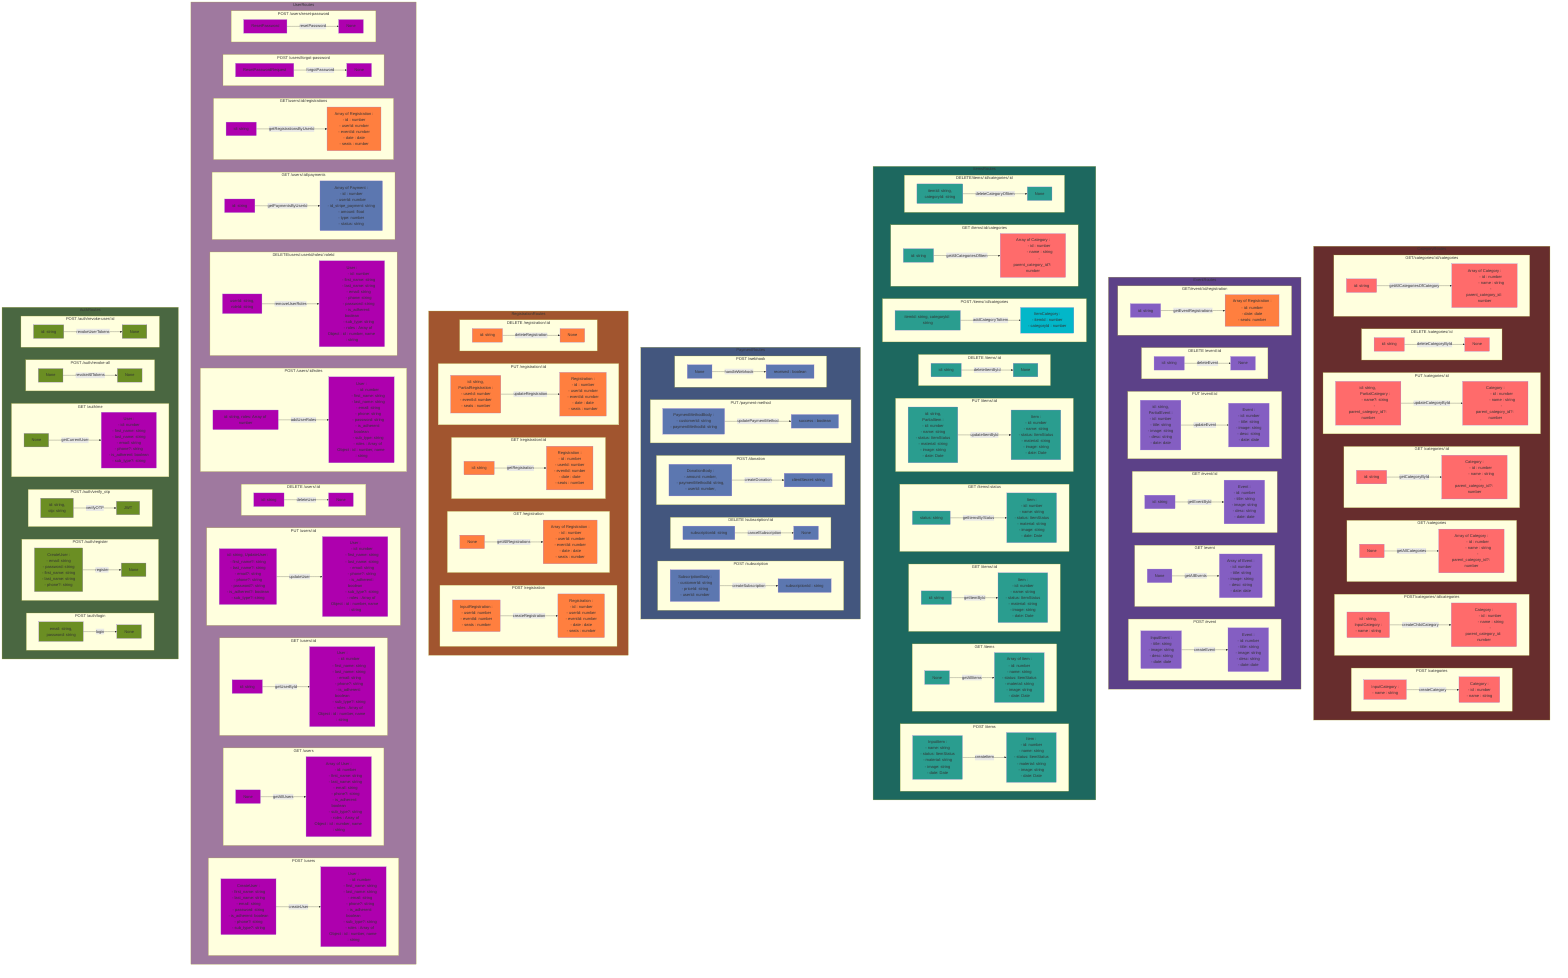 graph TB
    style CategoryRoutes fill:#672d2d
    style A fill:#FF6B6B
    style B fill:#FF6B6B
    style C fill:#FF6B6B
    style D fill:#FF6B6B
    style E fill:#FF6B6B
    style F fill:#FF6B6B
    style G fill:#FF6B6B
    style H fill:#FF6B6B
    style I fill:#FF6B6B
    style J fill:#FF6B6B
    style K fill:#FF6B6B
    style L fill:#FF6B6B
    style M1 fill:#FF6B6B
    style N1 fill:#FF6B6B

    subgraph CategoryRoutes
        subgraph POST /categories
            direction LR
            A[InputCategory :
            - name : string] -->|createCategory| B[Category :
            - id : number 
            - name : string]
        end
        subgraph POST/categories/:id/categories
            direction LR
            M1[ id : string,
            InputCategory :
            - name : string] -->|createChildCategory| N1[Category :
            - id : number 
            - name : string
            - parent_category_id: number]
        end
        subgraph GET /categories
            direction LR
            C[None] -->|getAllCategories| D[Array of Category :
            - id : number 
            - name : string
            - parent_category_id?: number]
        end
        subgraph GET /categories/:id
            direction LR
            E[id: string] -->|getCategoryById| F[Category :
            - id : number 
            - name : string
            - parent_category_id?: number]
        end
        subgraph PUT /categories/:id
            direction LR
            G[id: string, 
            PartialCategory :
            - name?: string
            - parent_category_id?: number] -->|updateCategoryById| H[Category :
            - id : number 
            - name : string
            - parent_category_id?: number]
        end
        subgraph DELETE /categories/:id
            direction LR
            I[id: string] -->|deleteCategoryById| J[None]
        end
        subgraph GET/categories/:id/categories
            direction LR
            K[id: string] -->|getAllCategoriesOfCategory| L[Array of Category :
            - id : number 
            - name : string
            - parent_category_id: number]
        end
    end

    style EventRoutes fill:#5c4188
    style M fill:#845EC2
    style N fill:#845EC2
    style O fill:#845EC2
    style P fill:#845EC2
    style Q fill:#845EC2
    style R fill:#845EC2
    style S fill:#845EC2
    style T fill:#845EC2
    style U fill:#845EC2
    style V fill:#845EC2
    style W fill:#845EC2
    style X fill:#FF7F3F

    subgraph EventRoutes
        subgraph POST /event
            direction LR
            M[InputEvent :
            - title: string
            - image: string
            - desc: string
            - date: date] -->|createEvent| N[Event :
            - id: number
            - title: string
            - image: string
            - desc: string
            - date: date]
        end
        subgraph GET /event
            direction LR
            O[None] -->|getAllEvents| P[Array of Event :
            - id: number
            - title: string
            - image: string
            - desc: string
            - date: date]
        end
        subgraph GET /event/:id
            direction LR
            Q[id: string] -->|getEventById| R[Event :
            - id: number
            - title: string
            - image: string
            - desc: string
            - date: date]
        end
        subgraph PUT /event/:id
            direction LR
            S[id: string, 
            PartialEvent :
            - id: number
            - title: string
            - image: string
            - desc: string
            - date: date] -->|updateEvent| T[Event :
            - id: number
            - title: string
            - image: string
            - desc: string
            - date: date]
        end
        subgraph DELETE /event/:id
            direction LR
            U[id: string] -->|deleteEvent| V[None]
        end
        subgraph GET/event/:id/registration
            direction LR
            W[id: string] -->|getEventRegistrations| X[Array of Registration :
            - id: number
            - date: date
            - seats: number]
        end
    end
    
    style ItemsRoutes fill:#1d685f
    style Y fill:#2A9D8F
    style Z fill:#2A9D8F
    style AA fill:#2A9D8F
    style AB fill:#2A9D8F
    style AC fill:#2A9D8F
    style AD fill:#2A9D8F
    style AE fill:#2A9D8F
    style AF fill:#2A9D8F
    style AG fill:#2A9D8F
    style AH fill:#2A9D8F
    style AI fill:#2A9D8F
    style AJ fill:#2A9D8F
    style AK fill:#2A9D8F
    style AL fill:#02b7c9
    style AM fill:#2A9D8F
    style AN fill:#FF6B6B
    style AO fill:#2A9D8F
    style AP fill:#2A9D8F

    subgraph ItemsRoutes
        subgraph POST /items
            direction LR
            Y[InputItem :
            - name: string
            - status: ItemStatus
            - material: string
            - image: string
            - date: Date] -->|createItem| Z[Item :
            - id: number
            - name: string
            - status: ItemStatus
            - material: string
            - image: string
            - date: Date]
        end
        subgraph GET /items
            direction LR
            AA[None] -->|getAllItems| AB[Array of Item :
            - id: number
            - name: string
            - status: ItemStatus
            - material: string
            - image: string
            - date: Date]
        end
        subgraph GET /items/:id
            direction LR
            AC[id: string] -->|getItemById| AD[Item :
            - id: number
            - name: string
            - status: ItemStatus
            - material: string
            - image: string
            - date: Date]
        end
        subgraph GET /items/:status
            direction LR
            AE[status: string] -->|getItemsByStatus| AF[Item :
            - id: number
            - name: string
            - status: ItemStatus
            - material: string
            - image: string
            - date: Date]
        end
        subgraph PUT /items/:id
            direction LR
            AG[id: string, 
            PartialItem :
            - id: number
            - name: string
            - status: ItemStatus
            - material: string
            - image: string
            - date: Date] -->|updateItemById| AH[Item :
            - id: number
            - name: string
            - status: ItemStatus
            - material: string
            - image: string
            - date: Date]
        end
        subgraph DELETE /items/:id
            direction LR
            AI[id: string] -->|deleteItemById| AJ[None]
        end
        subgraph POST /items/:id/categories
            direction LR
            AK[itemId: string, categoryId: string] -->|addCategoryToItem| AL[ItemCategory :
            - itemId : number
            - categoryId : number]
        end
        subgraph GET /items/:id/categories
            direction LR
            AM[id: string] -->|getAllCategoriesOfItem| AN[Array of Category :
            - id : number 
            - name : string
            - parent_category_id?: number]
        end
        subgraph DELETE/items/:id/categories/:id
            direction LR
            AO[itemId: string, 
            categoryId: string] -->|deleteCategoryOfItem| AP[None]
        end
    end

    style PaymentRoutes fill:#43567e
    style AQ fill:#5c77b0
    style AR fill:#5c77b0
    style AS fill:#5c77b0
    style AT fill:#5c77b0
    style AU fill:#5c77b0
    style AV fill:#5c77b0
    style AW fill:#5c77b0
    style AX fill:#5c77b0
    style AY fill:#5c77b0
    style AZ fill:#5c77b0

    subgraph PaymentRoutes
        subgraph POST /subscription
            direction LR
            AQ[SubscriptionBody :
            - customerId: string
            - priceId: string
            - userId: number] -->|createSubscription| AR[subscriptionId : string]
        end
        subgraph DELETE /subscription/:id
            direction LR
            AS[subscriptionId: string] -->|cancelSubscription| AT[None]
        end
        subgraph POST /donation
            direction LR
            AU[DonationBody :
            - amount: number,
            - paymentMethodId: string,
            - userId: number,
            ] -->|createDonation| AV[clientSecret: string]
        end
        subgraph PUT /payment-method
            direction LR
            AW[PaymentMethodBody :
            - customerId: string
            - paymentMethodId: string] -->|updatePaymentMethod| AX[success : boolean]
        end
        subgraph POST /webhook
            direction LR
            AY[None] -->|handleWebhook| AZ[received : boolean]
        end
    end

    style RegistrationRoutes fill:#a1552f
    style BA fill:#FF7F3F
    style BB fill:#FF7F3F
    style BC fill:#FF7F3F
    style BD fill:#FF7F3F
    style BE fill:#FF7F3F
    style BF fill:#FF7F3F
    style BG fill:#FF7F3F
    style BH fill:#FF7F3F
    style BI fill:#FF7F3F
    style BJ fill:#FF7F3F

    subgraph RegistrationRoutes
        subgraph POST /registration
            direction LR
            BA[InputRegistration :
            - userId: number
            - eventId: number
            - seats : number] -->|createRegistration| BB[Registration :
            - id : number
            - userId: number
            - eventId: number
            - date : date
            - seats : number]
        end
        subgraph GET /registration
            direction LR
            BC[None] -->|getAllRegistrations| BD[Array of Registration :
            - id : number
            - userId: number
            - eventId: number
            - date : date
            - seats : number]
        end
        subgraph GET /registration/:id
            direction LR
            BE[id: string] -->|getRegistration| BF[Registration :
            - id : number
            - userId: number
            - eventId: number
            - date : date
            - seats : number]
        end
        subgraph PUT /registration/:id
            direction LR
            BG[id: string, 
            PartialRegistration :
            - userId: number
            - eventId: number
            - seats : number] -->|updateRegistration| BH[Registration :
            - id : number
            - userId: number
            - eventId: number
            - date : date
            - seats : number]
        end
        subgraph DELETE /registration/:id
            direction LR
            BI[id: string] -->|deleteRegistration| BJ[None]
        end
    end

    style UserRoutes fill:#9f799f
    style BK fill:#ae00ae
    style BL fill:#ae00ae
    style BM fill:#ae00ae
    style BN fill:#ae00ae
    style BO fill:#ae00ae
    style BP fill:#ae00ae
    style BQ fill:#ae00ae
    style BR fill:#ae00ae
    style BS fill:#ae00ae
    style BT fill:#ae00ae
    style BU fill:#ae00ae
    style BV fill:#ae00ae
    style BW fill:#ae00ae
    style BX fill:#ae00ae
    style BW1 fill:#ae00ae
    style BX1 fill:#5c77b0
    style BW2 fill:#ae00ae
    style BX2 fill:#FF7F3F
    style BW3 fill:#ae00ae
    style BX3 fill:#ae00ae
    style BW4 fill:#ae00ae
    style BX4 fill:#ae00ae
    subgraph UserRoutes
        subgraph POST /users
            direction LR
            BK[CreateUser :
            - first_name: string
            - last_name: string
            - email: string
            - password: string
            - is_adherent: boolean
            - phone?: string
            - sub_type?: string] -->|createUser| BL[User :
            - id: number
            - first_name: string
            - last_name: string
            - email: string
            - phone?: string
            - is_adherent: boolean
            - sub_type?: string
            - roles : Array of Object : id : number, name : string]
        end
        subgraph GET /users
            direction LR
            BM[None] -->|getAllUsers| BN[Array of User :
            - id: number
            - first_name: string
            - last_name: string
            - email: string
            - phone?: string
            - is_adherent: boolean
            - sub_type?: string
            - roles : Array of Object : id : number, name : string]
        end
        subgraph GET /users/:id
            direction LR
            BO[id: string] -->|getUserById| BP[User :
            - id: number
            - first_name: string
            - last_name: string
            - email: string
            - phone?: string
            - is_adherent: boolean
            - sub_type?: string
            - roles : Array of Object : id : number, name : string]
        end
        subgraph PUT /users/:id
            direction LR
            BQ[id: string, UpdateUser :
            - first_name?: string
            - last_name?: string
            - email?: string
            - phone?: string
            - password?: string
            - is_adherent?: boolean
            - sub_type?: string] -->|updateUser| BR[User :
            - id: number
            - first_name: string
            - last_name: string
            - email: string
            - phone?: string
            - is_adherent: boolean
            - sub_type?: string
            - roles : Array of Object : id : number, name : string]
        end
        subgraph DELETE /users/:id
            direction LR
            BS[id: string] -->|deleteUser| BT[None]
        end
        subgraph POST /users/:id/roles
            direction LR
            BU[id: string, roles: Array of number] -->|addUserRoles| BV[User :
            - id: number
            - first_name: string
            - last_name: string
            - email: string
            - phone: string
            - password: string
            - is_adherent: boolean
            - sub_type: string
            - roles : Array of Object : id : number, name : string]
        end
        subgraph DELETE/users/:userId/roles/:roleId
            direction LR
            BW[userId: string, 
            roleId: string] -->|removeUserRoles| BX[User :
            - id: number
            - first_name: string
            - last_name: string
            - email: string
            - phone: string
            - password: string
            - is_adherent: boolean
            - sub_type: string
            - roles : Array of Object : id : number, name : string]
        end
        subgraph GET /users/:id/payments
            direction LR
            BW1[id: string] -->|getPaymentsByUserId| BX1[Array of Payment :
            - id : number
            - userId: number
            - id_stripe_payment: string
            - amount: float
            - type: number
            - status: string]
        end
        subgraph GET/users/:id/registrations
            direction LR
            BW2[id: string] -->|getRegistrationsByUserId| BX2[Array of Registration :
            - id : number
            - userId: number
            - eventId: number
            - date : date
            - seats : number]
        end
        subgraph POST /users/forgot-password
            direction LR
            BW3[ResetPasswordRequest
            ] -->|forgotPassword| BX3[None]
        end
        subgraph POST /users/reset-password
            direction LR
            BW4[ResetPassword
            ] -->|resetPassword| BX4[None]
        end
    end

    style AuthRoutes fill:#4a6741
    style BY fill:#6B8E23
    style BZ fill:#6B8E23
    style CA fill:#6B8E23
    style CB fill:#6B8E23
    style CE fill:#6B8E23
    style CF fill:#6B8E23
    style CG fill:#6B8E23
    style CH fill:#ae00ae
    style CI fill:#6B8E23
    style CJ fill:#6B8E23
    style CK fill:#6B8E23
    style CL fill:#6B8E23
    
    subgraph AuthRoutes
        subgraph POST /auth/login
            direction LR
            BY[email: string,
            password: string] -->|login| BZ[None]
        end
        subgraph POST /auth/register
            direction LR
            CA[CreateUser :
            - email: string
            - password: string
            - first_name: string
            - last_name: string
            - phone?: string] -->|register| CB[None]
        end
        subgraph POST /auth/verify_otp
            direction LR
            CE[id: string,
            otp: string] -->|verifyOTP| CF[JWT]
        end
        subgraph GET /auth/me
            direction LR
            CG[None] -->|getCurrentUser| CH[User : 
            - id: number
            - first_name: string
            - last_name: string
            - email: string
            - phone?: string
            - is_adherent: boolean
            - sub_type?: string]
        end
        subgraph POST /auth/revoke-all
            direction LR
            CI[None] -->|revokeAllTokens| CJ[None]
        end
        subgraph POST /auth/revoke-user/:id
            direction LR
            CK[id: string] -->|revokeUserTokens| CL[None]
        end
    end